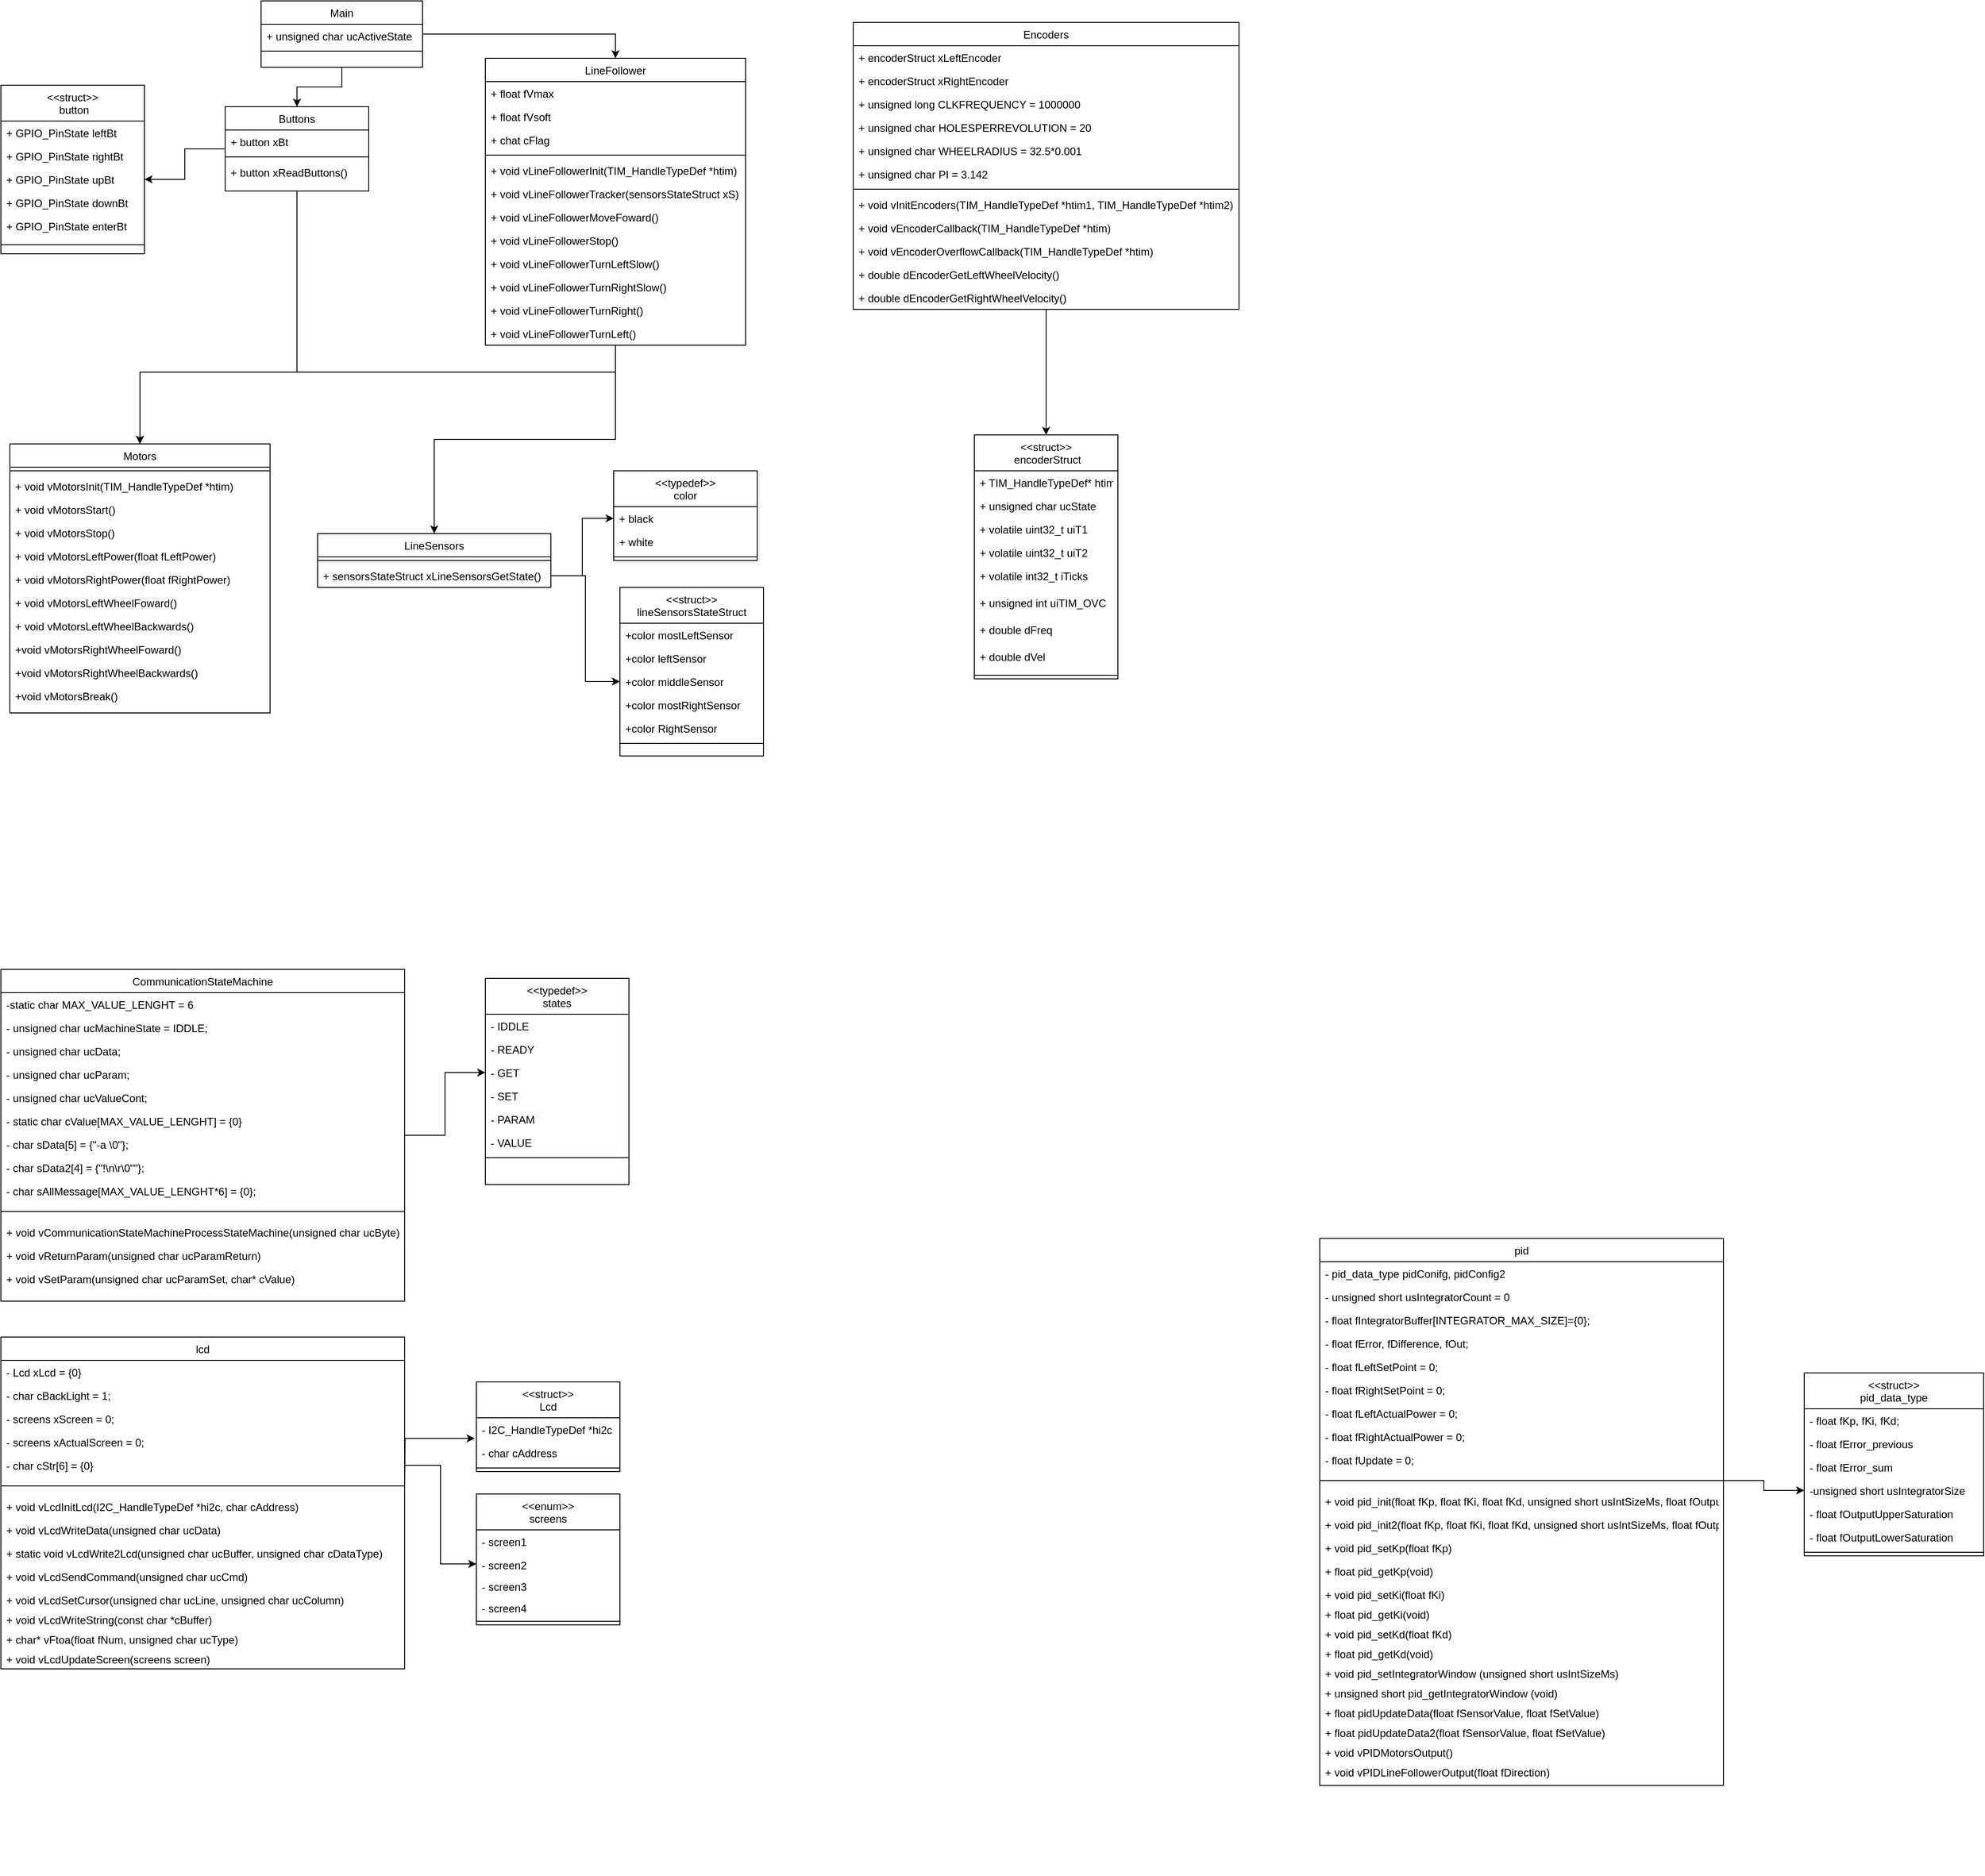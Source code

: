 <mxfile version="22.1.5" type="github">
  <diagram id="C5RBs43oDa-KdzZeNtuy" name="Page-1">
    <mxGraphModel dx="1195" dy="1827" grid="1" gridSize="10" guides="1" tooltips="1" connect="1" arrows="1" fold="1" page="1" pageScale="1" pageWidth="827" pageHeight="1169" math="0" shadow="0">
      <root>
        <mxCell id="WIyWlLk6GJQsqaUBKTNV-0" />
        <mxCell id="WIyWlLk6GJQsqaUBKTNV-1" parent="WIyWlLk6GJQsqaUBKTNV-0" />
        <mxCell id="e0Agd4xGflGSadxVDroM-86" style="edgeStyle=orthogonalEdgeStyle;rounded=0;orthogonalLoop=1;jettySize=auto;html=1;entryX=0.5;entryY=0;entryDx=0;entryDy=0;" parent="WIyWlLk6GJQsqaUBKTNV-1" source="e0Agd4xGflGSadxVDroM-36" target="e0Agd4xGflGSadxVDroM-49" edge="1">
          <mxGeometry relative="1" as="geometry" />
        </mxCell>
        <mxCell id="e0Agd4xGflGSadxVDroM-87" style="edgeStyle=orthogonalEdgeStyle;rounded=0;orthogonalLoop=1;jettySize=auto;html=1;entryX=0.5;entryY=0;entryDx=0;entryDy=0;" parent="WIyWlLk6GJQsqaUBKTNV-1" source="e0Agd4xGflGSadxVDroM-36" target="e0Agd4xGflGSadxVDroM-71" edge="1">
          <mxGeometry relative="1" as="geometry">
            <Array as="points">
              <mxPoint x="705" y="-716" />
              <mxPoint x="175" y="-716" />
            </Array>
          </mxGeometry>
        </mxCell>
        <mxCell id="e0Agd4xGflGSadxVDroM-36" value="LineFollower" style="swimlane;fontStyle=0;align=center;verticalAlign=top;childLayout=stackLayout;horizontal=1;startSize=26;horizontalStack=0;resizeParent=1;resizeLast=0;collapsible=1;marginBottom=0;rounded=0;shadow=0;strokeWidth=1;" parent="WIyWlLk6GJQsqaUBKTNV-1" vertex="1">
          <mxGeometry x="560" y="-1066" width="290" height="320" as="geometry">
            <mxRectangle x="550" y="140" width="160" height="26" as="alternateBounds" />
          </mxGeometry>
        </mxCell>
        <mxCell id="e0Agd4xGflGSadxVDroM-37" value="+ float fVmax" style="text;align=left;verticalAlign=top;spacingLeft=4;spacingRight=4;overflow=hidden;rotatable=0;points=[[0,0.5],[1,0.5]];portConstraint=eastwest;" parent="e0Agd4xGflGSadxVDroM-36" vertex="1">
          <mxGeometry y="26" width="290" height="26" as="geometry" />
        </mxCell>
        <mxCell id="e0Agd4xGflGSadxVDroM-40" value="+ float fVsoft" style="text;align=left;verticalAlign=top;spacingLeft=4;spacingRight=4;overflow=hidden;rotatable=0;points=[[0,0.5],[1,0.5]];portConstraint=eastwest;" parent="e0Agd4xGflGSadxVDroM-36" vertex="1">
          <mxGeometry y="52" width="290" height="26" as="geometry" />
        </mxCell>
        <mxCell id="e0Agd4xGflGSadxVDroM-41" value="+ chat cFlag" style="text;align=left;verticalAlign=top;spacingLeft=4;spacingRight=4;overflow=hidden;rotatable=0;points=[[0,0.5],[1,0.5]];portConstraint=eastwest;" parent="e0Agd4xGflGSadxVDroM-36" vertex="1">
          <mxGeometry y="78" width="290" height="26" as="geometry" />
        </mxCell>
        <mxCell id="e0Agd4xGflGSadxVDroM-38" value="" style="line;html=1;strokeWidth=1;align=left;verticalAlign=middle;spacingTop=-1;spacingLeft=3;spacingRight=3;rotatable=0;labelPosition=right;points=[];portConstraint=eastwest;" parent="e0Agd4xGflGSadxVDroM-36" vertex="1">
          <mxGeometry y="104" width="290" height="8" as="geometry" />
        </mxCell>
        <mxCell id="e0Agd4xGflGSadxVDroM-39" value="+ void vLineFollowerInit(TIM_HandleTypeDef *htim)" style="text;align=left;verticalAlign=top;spacingLeft=4;spacingRight=4;overflow=hidden;rotatable=0;points=[[0,0.5],[1,0.5]];portConstraint=eastwest;" parent="e0Agd4xGflGSadxVDroM-36" vertex="1">
          <mxGeometry y="112" width="290" height="26" as="geometry" />
        </mxCell>
        <mxCell id="e0Agd4xGflGSadxVDroM-42" value="+ void vLineFollowerTracker(sensorsStateStruct xS)" style="text;align=left;verticalAlign=top;spacingLeft=4;spacingRight=4;overflow=hidden;rotatable=0;points=[[0,0.5],[1,0.5]];portConstraint=eastwest;" parent="e0Agd4xGflGSadxVDroM-36" vertex="1">
          <mxGeometry y="138" width="290" height="26" as="geometry" />
        </mxCell>
        <mxCell id="e0Agd4xGflGSadxVDroM-43" value="+ void vLineFollowerMoveFoward()" style="text;align=left;verticalAlign=top;spacingLeft=4;spacingRight=4;overflow=hidden;rotatable=0;points=[[0,0.5],[1,0.5]];portConstraint=eastwest;" parent="e0Agd4xGflGSadxVDroM-36" vertex="1">
          <mxGeometry y="164" width="290" height="26" as="geometry" />
        </mxCell>
        <mxCell id="e0Agd4xGflGSadxVDroM-44" value="+ void vLineFollowerStop()" style="text;align=left;verticalAlign=top;spacingLeft=4;spacingRight=4;overflow=hidden;rotatable=0;points=[[0,0.5],[1,0.5]];portConstraint=eastwest;" parent="e0Agd4xGflGSadxVDroM-36" vertex="1">
          <mxGeometry y="190" width="290" height="26" as="geometry" />
        </mxCell>
        <mxCell id="e0Agd4xGflGSadxVDroM-45" value="+ void vLineFollowerTurnLeftSlow()" style="text;align=left;verticalAlign=top;spacingLeft=4;spacingRight=4;overflow=hidden;rotatable=0;points=[[0,0.5],[1,0.5]];portConstraint=eastwest;" parent="e0Agd4xGflGSadxVDroM-36" vertex="1">
          <mxGeometry y="216" width="290" height="26" as="geometry" />
        </mxCell>
        <mxCell id="e0Agd4xGflGSadxVDroM-46" value="+ void vLineFollowerTurnRightSlow()" style="text;align=left;verticalAlign=top;spacingLeft=4;spacingRight=4;overflow=hidden;rotatable=0;points=[[0,0.5],[1,0.5]];portConstraint=eastwest;" parent="e0Agd4xGflGSadxVDroM-36" vertex="1">
          <mxGeometry y="242" width="290" height="26" as="geometry" />
        </mxCell>
        <mxCell id="e0Agd4xGflGSadxVDroM-47" value="+ void vLineFollowerTurnRight()" style="text;align=left;verticalAlign=top;spacingLeft=4;spacingRight=4;overflow=hidden;rotatable=0;points=[[0,0.5],[1,0.5]];portConstraint=eastwest;" parent="e0Agd4xGflGSadxVDroM-36" vertex="1">
          <mxGeometry y="268" width="290" height="26" as="geometry" />
        </mxCell>
        <mxCell id="e0Agd4xGflGSadxVDroM-48" value="+ void vLineFollowerTurnLeft()" style="text;align=left;verticalAlign=top;spacingLeft=4;spacingRight=4;overflow=hidden;rotatable=0;points=[[0,0.5],[1,0.5]];portConstraint=eastwest;" parent="e0Agd4xGflGSadxVDroM-36" vertex="1">
          <mxGeometry y="294" width="290" height="26" as="geometry" />
        </mxCell>
        <mxCell id="e0Agd4xGflGSadxVDroM-68" value="" style="group" parent="WIyWlLk6GJQsqaUBKTNV-1" vertex="1" connectable="0">
          <mxGeometry x="880" y="-110" width="640" height="610" as="geometry" />
        </mxCell>
        <mxCell id="e0Agd4xGflGSadxVDroM-11" value="Encoders" style="swimlane;fontStyle=0;align=center;verticalAlign=top;childLayout=stackLayout;horizontal=1;startSize=26;horizontalStack=0;resizeParent=1;resizeLast=0;collapsible=1;marginBottom=0;rounded=0;shadow=0;strokeWidth=1;" parent="e0Agd4xGflGSadxVDroM-68" vertex="1">
          <mxGeometry x="90" y="-996" width="430" height="320" as="geometry">
            <mxRectangle x="550" y="140" width="160" height="26" as="alternateBounds" />
          </mxGeometry>
        </mxCell>
        <mxCell id="e0Agd4xGflGSadxVDroM-12" value="+ encoderStruct xLeftEncoder" style="text;align=left;verticalAlign=top;spacingLeft=4;spacingRight=4;overflow=hidden;rotatable=0;points=[[0,0.5],[1,0.5]];portConstraint=eastwest;" parent="e0Agd4xGflGSadxVDroM-11" vertex="1">
          <mxGeometry y="26" width="430" height="26" as="geometry" />
        </mxCell>
        <mxCell id="e0Agd4xGflGSadxVDroM-16" value="+ encoderStruct xRightEncoder" style="text;align=left;verticalAlign=top;spacingLeft=4;spacingRight=4;overflow=hidden;rotatable=0;points=[[0,0.5],[1,0.5]];portConstraint=eastwest;" parent="e0Agd4xGflGSadxVDroM-11" vertex="1">
          <mxGeometry y="52" width="430" height="26" as="geometry" />
        </mxCell>
        <mxCell id="e0Agd4xGflGSadxVDroM-19" value="+ unsigned long CLKFREQUENCY = 1000000" style="text;align=left;verticalAlign=top;spacingLeft=4;spacingRight=4;overflow=hidden;rotatable=0;points=[[0,0.5],[1,0.5]];portConstraint=eastwest;" parent="e0Agd4xGflGSadxVDroM-11" vertex="1">
          <mxGeometry y="78" width="430" height="26" as="geometry" />
        </mxCell>
        <mxCell id="R5U1eeLYSOiUvF3rgZRd-8" value="+ unsigned char HOLESPERREVOLUTION = 20" style="text;align=left;verticalAlign=top;spacingLeft=4;spacingRight=4;overflow=hidden;rotatable=0;points=[[0,0.5],[1,0.5]];portConstraint=eastwest;" parent="e0Agd4xGflGSadxVDroM-11" vertex="1">
          <mxGeometry y="104" width="430" height="26" as="geometry" />
        </mxCell>
        <mxCell id="R5U1eeLYSOiUvF3rgZRd-9" value="+ unsigned char WHEELRADIUS = 32.5*0.001" style="text;align=left;verticalAlign=top;spacingLeft=4;spacingRight=4;overflow=hidden;rotatable=0;points=[[0,0.5],[1,0.5]];portConstraint=eastwest;" parent="e0Agd4xGflGSadxVDroM-11" vertex="1">
          <mxGeometry y="130" width="430" height="26" as="geometry" />
        </mxCell>
        <mxCell id="R5U1eeLYSOiUvF3rgZRd-10" value="+ unsigned char PI = 3.142" style="text;align=left;verticalAlign=top;spacingLeft=4;spacingRight=4;overflow=hidden;rotatable=0;points=[[0,0.5],[1,0.5]];portConstraint=eastwest;" parent="e0Agd4xGflGSadxVDroM-11" vertex="1">
          <mxGeometry y="156" width="430" height="26" as="geometry" />
        </mxCell>
        <mxCell id="e0Agd4xGflGSadxVDroM-13" value="" style="line;html=1;strokeWidth=1;align=left;verticalAlign=middle;spacingTop=-1;spacingLeft=3;spacingRight=3;rotatable=0;labelPosition=right;points=[];portConstraint=eastwest;" parent="e0Agd4xGflGSadxVDroM-11" vertex="1">
          <mxGeometry y="182" width="430" height="8" as="geometry" />
        </mxCell>
        <mxCell id="e0Agd4xGflGSadxVDroM-14" value="+ void vInitEncoders(TIM_HandleTypeDef *htim1, TIM_HandleTypeDef *htim2)" style="text;align=left;verticalAlign=top;spacingLeft=4;spacingRight=4;overflow=hidden;rotatable=0;points=[[0,0.5],[1,0.5]];portConstraint=eastwest;" parent="e0Agd4xGflGSadxVDroM-11" vertex="1">
          <mxGeometry y="190" width="430" height="26" as="geometry" />
        </mxCell>
        <mxCell id="e0Agd4xGflGSadxVDroM-20" value="+ void vEncoderCallback(TIM_HandleTypeDef *htim)" style="text;align=left;verticalAlign=top;spacingLeft=4;spacingRight=4;overflow=hidden;rotatable=0;points=[[0,0.5],[1,0.5]];portConstraint=eastwest;" parent="e0Agd4xGflGSadxVDroM-11" vertex="1">
          <mxGeometry y="216" width="430" height="26" as="geometry" />
        </mxCell>
        <mxCell id="e0Agd4xGflGSadxVDroM-21" value="+ void vEncoderOverflowCallback(TIM_HandleTypeDef *htim)" style="text;align=left;verticalAlign=top;spacingLeft=4;spacingRight=4;overflow=hidden;rotatable=0;points=[[0,0.5],[1,0.5]];portConstraint=eastwest;" parent="e0Agd4xGflGSadxVDroM-11" vertex="1">
          <mxGeometry y="242" width="430" height="26" as="geometry" />
        </mxCell>
        <mxCell id="aHHBiB4DkDS6GLW0y0WZ-0" value="+ double dEncoderGetLeftWheelVelocity()" style="text;align=left;verticalAlign=top;spacingLeft=4;spacingRight=4;overflow=hidden;rotatable=0;points=[[0,0.5],[1,0.5]];portConstraint=eastwest;" parent="e0Agd4xGflGSadxVDroM-11" vertex="1">
          <mxGeometry y="268" width="430" height="26" as="geometry" />
        </mxCell>
        <mxCell id="aHHBiB4DkDS6GLW0y0WZ-1" value="+ double dEncoderGetRightWheelVelocity()" style="text;align=left;verticalAlign=top;spacingLeft=4;spacingRight=4;overflow=hidden;rotatable=0;points=[[0,0.5],[1,0.5]];portConstraint=eastwest;" parent="e0Agd4xGflGSadxVDroM-11" vertex="1">
          <mxGeometry y="294" width="430" height="26" as="geometry" />
        </mxCell>
        <mxCell id="e0Agd4xGflGSadxVDroM-69" value="" style="group" parent="WIyWlLk6GJQsqaUBKTNV-1" vertex="1" connectable="0">
          <mxGeometry x="270" y="-1056" width="420" height="188" as="geometry" />
        </mxCell>
        <mxCell id="zkfFHV4jXpPFQw0GAbJ--17" value="Buttons" style="swimlane;fontStyle=0;align=center;verticalAlign=top;childLayout=stackLayout;horizontal=1;startSize=26;horizontalStack=0;resizeParent=1;resizeLast=0;collapsible=1;marginBottom=0;rounded=0;shadow=0;strokeWidth=1;" parent="e0Agd4xGflGSadxVDroM-69" vertex="1">
          <mxGeometry y="44" width="160" height="94" as="geometry">
            <mxRectangle x="550" y="140" width="160" height="26" as="alternateBounds" />
          </mxGeometry>
        </mxCell>
        <mxCell id="zkfFHV4jXpPFQw0GAbJ--18" value="+ button xBt" style="text;align=left;verticalAlign=top;spacingLeft=4;spacingRight=4;overflow=hidden;rotatable=0;points=[[0,0.5],[1,0.5]];portConstraint=eastwest;" parent="zkfFHV4jXpPFQw0GAbJ--17" vertex="1">
          <mxGeometry y="26" width="160" height="26" as="geometry" />
        </mxCell>
        <mxCell id="zkfFHV4jXpPFQw0GAbJ--23" value="" style="line;html=1;strokeWidth=1;align=left;verticalAlign=middle;spacingTop=-1;spacingLeft=3;spacingRight=3;rotatable=0;labelPosition=right;points=[];portConstraint=eastwest;" parent="zkfFHV4jXpPFQw0GAbJ--17" vertex="1">
          <mxGeometry y="52" width="160" height="8" as="geometry" />
        </mxCell>
        <mxCell id="zkfFHV4jXpPFQw0GAbJ--24" value="+ button xReadButtons()" style="text;align=left;verticalAlign=top;spacingLeft=4;spacingRight=4;overflow=hidden;rotatable=0;points=[[0,0.5],[1,0.5]];portConstraint=eastwest;" parent="zkfFHV4jXpPFQw0GAbJ--17" vertex="1">
          <mxGeometry y="60" width="160" height="26" as="geometry" />
        </mxCell>
        <mxCell id="e0Agd4xGflGSadxVDroM-70" value="" style="group" parent="WIyWlLk6GJQsqaUBKTNV-1" vertex="1" connectable="0">
          <mxGeometry x="413" y="460" width="470" height="500" as="geometry" />
        </mxCell>
        <mxCell id="e0Agd4xGflGSadxVDroM-92" style="edgeStyle=orthogonalEdgeStyle;rounded=0;orthogonalLoop=1;jettySize=auto;html=1;entryX=0;entryY=0.5;entryDx=0;entryDy=0;exitX=1;exitY=0.5;exitDx=0;exitDy=0;" parent="e0Agd4xGflGSadxVDroM-70" source="e0Agd4xGflGSadxVDroM-52" target="e0Agd4xGflGSadxVDroM-59" edge="1">
          <mxGeometry relative="1" as="geometry" />
        </mxCell>
        <mxCell id="e0Agd4xGflGSadxVDroM-49" value="LineSensors" style="swimlane;fontStyle=0;align=center;verticalAlign=top;childLayout=stackLayout;horizontal=1;startSize=26;horizontalStack=0;resizeParent=1;resizeLast=0;collapsible=1;marginBottom=0;rounded=0;shadow=0;strokeWidth=1;" parent="e0Agd4xGflGSadxVDroM-70" vertex="1">
          <mxGeometry x="-40" y="-996" width="260" height="60" as="geometry">
            <mxRectangle x="550" y="140" width="160" height="26" as="alternateBounds" />
          </mxGeometry>
        </mxCell>
        <mxCell id="e0Agd4xGflGSadxVDroM-51" value="" style="line;html=1;strokeWidth=1;align=left;verticalAlign=middle;spacingTop=-1;spacingLeft=3;spacingRight=3;rotatable=0;labelPosition=right;points=[];portConstraint=eastwest;" parent="e0Agd4xGflGSadxVDroM-49" vertex="1">
          <mxGeometry y="26" width="260" height="8" as="geometry" />
        </mxCell>
        <mxCell id="e0Agd4xGflGSadxVDroM-52" value="+ sensorsStateStruct xLineSensorsGetState()" style="text;align=left;verticalAlign=top;spacingLeft=4;spacingRight=4;overflow=hidden;rotatable=0;points=[[0,0.5],[1,0.5]];portConstraint=eastwest;" parent="e0Agd4xGflGSadxVDroM-49" vertex="1">
          <mxGeometry y="34" width="260" height="26" as="geometry" />
        </mxCell>
        <mxCell id="e0Agd4xGflGSadxVDroM-58" value="&lt;&lt;typedef&gt;&gt;&#xa;color&#xa;" style="swimlane;fontStyle=0;align=center;verticalAlign=top;childLayout=stackLayout;horizontal=1;startSize=40;horizontalStack=0;resizeParent=1;resizeLast=0;collapsible=1;marginBottom=0;rounded=0;shadow=0;strokeWidth=1;" parent="e0Agd4xGflGSadxVDroM-70" vertex="1">
          <mxGeometry x="290" y="-1066" width="160" height="100" as="geometry">
            <mxRectangle x="340" y="380" width="170" height="26" as="alternateBounds" />
          </mxGeometry>
        </mxCell>
        <mxCell id="e0Agd4xGflGSadxVDroM-59" value="+ black" style="text;align=left;verticalAlign=top;spacingLeft=4;spacingRight=4;overflow=hidden;rotatable=0;points=[[0,0.5],[1,0.5]];portConstraint=eastwest;" parent="e0Agd4xGflGSadxVDroM-58" vertex="1">
          <mxGeometry y="40" width="160" height="26" as="geometry" />
        </mxCell>
        <mxCell id="e0Agd4xGflGSadxVDroM-60" value="+ white" style="text;align=left;verticalAlign=top;spacingLeft=4;spacingRight=4;overflow=hidden;rotatable=0;points=[[0,0.5],[1,0.5]];portConstraint=eastwest;" parent="e0Agd4xGflGSadxVDroM-58" vertex="1">
          <mxGeometry y="66" width="160" height="26" as="geometry" />
        </mxCell>
        <mxCell id="e0Agd4xGflGSadxVDroM-64" value="" style="line;html=1;strokeWidth=1;align=left;verticalAlign=middle;spacingTop=-1;spacingLeft=3;spacingRight=3;rotatable=0;labelPosition=right;points=[];portConstraint=eastwest;" parent="e0Agd4xGflGSadxVDroM-58" vertex="1">
          <mxGeometry y="92" width="160" height="8" as="geometry" />
        </mxCell>
        <mxCell id="U6IR_hUVQb5tVxfOeAYj-53" value="&lt;&lt;enum&gt;&gt;&#xa;screens&#xa;" style="swimlane;fontStyle=0;align=center;verticalAlign=top;childLayout=stackLayout;horizontal=1;startSize=40;horizontalStack=0;resizeParent=1;resizeLast=0;collapsible=1;marginBottom=0;rounded=0;shadow=0;strokeWidth=1;" vertex="1" parent="e0Agd4xGflGSadxVDroM-70">
          <mxGeometry x="137" y="75" width="160" height="146" as="geometry">
            <mxRectangle x="340" y="380" width="170" height="26" as="alternateBounds" />
          </mxGeometry>
        </mxCell>
        <mxCell id="U6IR_hUVQb5tVxfOeAYj-54" value="- screen1" style="text;align=left;verticalAlign=top;spacingLeft=4;spacingRight=4;overflow=hidden;rotatable=0;points=[[0,0.5],[1,0.5]];portConstraint=eastwest;" vertex="1" parent="U6IR_hUVQb5tVxfOeAYj-53">
          <mxGeometry y="40" width="160" height="26" as="geometry" />
        </mxCell>
        <mxCell id="U6IR_hUVQb5tVxfOeAYj-55" value="- screen2" style="text;align=left;verticalAlign=top;spacingLeft=4;spacingRight=4;overflow=hidden;rotatable=0;points=[[0,0.5],[1,0.5]];portConstraint=eastwest;" vertex="1" parent="U6IR_hUVQb5tVxfOeAYj-53">
          <mxGeometry y="66" width="160" height="24" as="geometry" />
        </mxCell>
        <mxCell id="U6IR_hUVQb5tVxfOeAYj-57" value="- screen3" style="text;align=left;verticalAlign=top;spacingLeft=4;spacingRight=4;overflow=hidden;rotatable=0;points=[[0,0.5],[1,0.5]];portConstraint=eastwest;" vertex="1" parent="U6IR_hUVQb5tVxfOeAYj-53">
          <mxGeometry y="90" width="160" height="24" as="geometry" />
        </mxCell>
        <mxCell id="U6IR_hUVQb5tVxfOeAYj-58" value="- screen4" style="text;align=left;verticalAlign=top;spacingLeft=4;spacingRight=4;overflow=hidden;rotatable=0;points=[[0,0.5],[1,0.5]];portConstraint=eastwest;" vertex="1" parent="U6IR_hUVQb5tVxfOeAYj-53">
          <mxGeometry y="114" width="160" height="24" as="geometry" />
        </mxCell>
        <mxCell id="U6IR_hUVQb5tVxfOeAYj-56" value="" style="line;html=1;strokeWidth=1;align=left;verticalAlign=middle;spacingTop=-1;spacingLeft=3;spacingRight=3;rotatable=0;labelPosition=right;points=[];portConstraint=eastwest;" vertex="1" parent="U6IR_hUVQb5tVxfOeAYj-53">
          <mxGeometry y="138" width="160" height="8" as="geometry" />
        </mxCell>
        <mxCell id="e0Agd4xGflGSadxVDroM-71" value="Motors" style="swimlane;fontStyle=0;align=center;verticalAlign=top;childLayout=stackLayout;horizontal=1;startSize=26;horizontalStack=0;resizeParent=1;resizeLast=0;collapsible=1;marginBottom=0;rounded=0;shadow=0;strokeWidth=1;" parent="WIyWlLk6GJQsqaUBKTNV-1" vertex="1">
          <mxGeometry x="30" y="-636" width="290" height="300" as="geometry">
            <mxRectangle x="550" y="140" width="160" height="26" as="alternateBounds" />
          </mxGeometry>
        </mxCell>
        <mxCell id="e0Agd4xGflGSadxVDroM-75" value="" style="line;html=1;strokeWidth=1;align=left;verticalAlign=middle;spacingTop=-1;spacingLeft=3;spacingRight=3;rotatable=0;labelPosition=right;points=[];portConstraint=eastwest;" parent="e0Agd4xGflGSadxVDroM-71" vertex="1">
          <mxGeometry y="26" width="290" height="8" as="geometry" />
        </mxCell>
        <mxCell id="e0Agd4xGflGSadxVDroM-76" value="+ void vMotorsInit(TIM_HandleTypeDef *htim)" style="text;align=left;verticalAlign=top;spacingLeft=4;spacingRight=4;overflow=hidden;rotatable=0;points=[[0,0.5],[1,0.5]];portConstraint=eastwest;" parent="e0Agd4xGflGSadxVDroM-71" vertex="1">
          <mxGeometry y="34" width="290" height="26" as="geometry" />
        </mxCell>
        <mxCell id="e0Agd4xGflGSadxVDroM-77" value="+ void vMotorsStart()" style="text;align=left;verticalAlign=top;spacingLeft=4;spacingRight=4;overflow=hidden;rotatable=0;points=[[0,0.5],[1,0.5]];portConstraint=eastwest;" parent="e0Agd4xGflGSadxVDroM-71" vertex="1">
          <mxGeometry y="60" width="290" height="26" as="geometry" />
        </mxCell>
        <mxCell id="e0Agd4xGflGSadxVDroM-78" value="+ void vMotorsStop()" style="text;align=left;verticalAlign=top;spacingLeft=4;spacingRight=4;overflow=hidden;rotatable=0;points=[[0,0.5],[1,0.5]];portConstraint=eastwest;" parent="e0Agd4xGflGSadxVDroM-71" vertex="1">
          <mxGeometry y="86" width="290" height="26" as="geometry" />
        </mxCell>
        <mxCell id="e0Agd4xGflGSadxVDroM-79" value="+ void vMotorsLeftPower(float fLeftPower)" style="text;align=left;verticalAlign=top;spacingLeft=4;spacingRight=4;overflow=hidden;rotatable=0;points=[[0,0.5],[1,0.5]];portConstraint=eastwest;" parent="e0Agd4xGflGSadxVDroM-71" vertex="1">
          <mxGeometry y="112" width="290" height="26" as="geometry" />
        </mxCell>
        <mxCell id="e0Agd4xGflGSadxVDroM-80" value="+ void vMotorsRightPower(float fRightPower)" style="text;align=left;verticalAlign=top;spacingLeft=4;spacingRight=4;overflow=hidden;rotatable=0;points=[[0,0.5],[1,0.5]];portConstraint=eastwest;" parent="e0Agd4xGflGSadxVDroM-71" vertex="1">
          <mxGeometry y="138" width="290" height="26" as="geometry" />
        </mxCell>
        <mxCell id="e0Agd4xGflGSadxVDroM-81" value="+ void vMotorsLeftWheelFoward()" style="text;align=left;verticalAlign=top;spacingLeft=4;spacingRight=4;overflow=hidden;rotatable=0;points=[[0,0.5],[1,0.5]];portConstraint=eastwest;" parent="e0Agd4xGflGSadxVDroM-71" vertex="1">
          <mxGeometry y="164" width="290" height="26" as="geometry" />
        </mxCell>
        <mxCell id="e0Agd4xGflGSadxVDroM-82" value="+ void vMotorsLeftWheelBackwards()" style="text;align=left;verticalAlign=top;spacingLeft=4;spacingRight=4;overflow=hidden;rotatable=0;points=[[0,0.5],[1,0.5]];portConstraint=eastwest;" parent="e0Agd4xGflGSadxVDroM-71" vertex="1">
          <mxGeometry y="190" width="290" height="26" as="geometry" />
        </mxCell>
        <mxCell id="e0Agd4xGflGSadxVDroM-83" value="+void vMotorsRightWheelFoward()" style="text;align=left;verticalAlign=top;spacingLeft=4;spacingRight=4;overflow=hidden;rotatable=0;points=[[0,0.5],[1,0.5]];portConstraint=eastwest;" parent="e0Agd4xGflGSadxVDroM-71" vertex="1">
          <mxGeometry y="216" width="290" height="26" as="geometry" />
        </mxCell>
        <mxCell id="e0Agd4xGflGSadxVDroM-84" value="+void vMotorsRightWheelBackwards()" style="text;align=left;verticalAlign=top;spacingLeft=4;spacingRight=4;overflow=hidden;rotatable=0;points=[[0,0.5],[1,0.5]];portConstraint=eastwest;" parent="e0Agd4xGflGSadxVDroM-71" vertex="1">
          <mxGeometry y="242" width="290" height="26" as="geometry" />
        </mxCell>
        <mxCell id="e0Agd4xGflGSadxVDroM-85" value="+void vMotorsBreak()" style="text;align=left;verticalAlign=top;spacingLeft=4;spacingRight=4;overflow=hidden;rotatable=0;points=[[0,0.5],[1,0.5]];portConstraint=eastwest;" parent="e0Agd4xGflGSadxVDroM-71" vertex="1">
          <mxGeometry y="268" width="290" height="26" as="geometry" />
        </mxCell>
        <mxCell id="e0Agd4xGflGSadxVDroM-0" value="&lt;&lt;struct&gt;&gt;&#xa; button" style="swimlane;fontStyle=0;align=center;verticalAlign=top;childLayout=stackLayout;horizontal=1;startSize=40;horizontalStack=0;resizeParent=1;resizeLast=0;collapsible=1;marginBottom=0;rounded=0;shadow=0;strokeWidth=1;" parent="WIyWlLk6GJQsqaUBKTNV-1" vertex="1">
          <mxGeometry x="20" y="-1036" width="160" height="188" as="geometry">
            <mxRectangle x="340" y="380" width="170" height="26" as="alternateBounds" />
          </mxGeometry>
        </mxCell>
        <mxCell id="e0Agd4xGflGSadxVDroM-1" value="+ GPIO_PinState leftBt" style="text;align=left;verticalAlign=top;spacingLeft=4;spacingRight=4;overflow=hidden;rotatable=0;points=[[0,0.5],[1,0.5]];portConstraint=eastwest;" parent="e0Agd4xGflGSadxVDroM-0" vertex="1">
          <mxGeometry y="40" width="160" height="26" as="geometry" />
        </mxCell>
        <mxCell id="e0Agd4xGflGSadxVDroM-3" value="+ GPIO_PinState rightBt" style="text;align=left;verticalAlign=top;spacingLeft=4;spacingRight=4;overflow=hidden;rotatable=0;points=[[0,0.5],[1,0.5]];portConstraint=eastwest;" parent="e0Agd4xGflGSadxVDroM-0" vertex="1">
          <mxGeometry y="66" width="160" height="26" as="geometry" />
        </mxCell>
        <mxCell id="e0Agd4xGflGSadxVDroM-4" value="+ GPIO_PinState upBt" style="text;align=left;verticalAlign=top;spacingLeft=4;spacingRight=4;overflow=hidden;rotatable=0;points=[[0,0.5],[1,0.5]];portConstraint=eastwest;" parent="e0Agd4xGflGSadxVDroM-0" vertex="1">
          <mxGeometry y="92" width="160" height="26" as="geometry" />
        </mxCell>
        <mxCell id="e0Agd4xGflGSadxVDroM-5" value="+ GPIO_PinState downBt" style="text;align=left;verticalAlign=top;spacingLeft=4;spacingRight=4;overflow=hidden;rotatable=0;points=[[0,0.5],[1,0.5]];portConstraint=eastwest;" parent="e0Agd4xGflGSadxVDroM-0" vertex="1">
          <mxGeometry y="118" width="160" height="26" as="geometry" />
        </mxCell>
        <mxCell id="e0Agd4xGflGSadxVDroM-6" value="+ GPIO_PinState enterBt" style="text;align=left;verticalAlign=top;spacingLeft=4;spacingRight=4;overflow=hidden;rotatable=0;points=[[0,0.5],[1,0.5]];portConstraint=eastwest;" parent="e0Agd4xGflGSadxVDroM-0" vertex="1">
          <mxGeometry y="144" width="160" height="30" as="geometry" />
        </mxCell>
        <mxCell id="e0Agd4xGflGSadxVDroM-2" value="" style="line;html=1;strokeWidth=1;align=left;verticalAlign=middle;spacingTop=-1;spacingLeft=3;spacingRight=3;rotatable=0;labelPosition=right;points=[];portConstraint=eastwest;" parent="e0Agd4xGflGSadxVDroM-0" vertex="1">
          <mxGeometry y="174" width="160" height="8" as="geometry" />
        </mxCell>
        <mxCell id="e0Agd4xGflGSadxVDroM-10" style="edgeStyle=orthogonalEdgeStyle;rounded=0;orthogonalLoop=1;jettySize=auto;html=1;entryX=1;entryY=0.5;entryDx=0;entryDy=0;" parent="WIyWlLk6GJQsqaUBKTNV-1" source="zkfFHV4jXpPFQw0GAbJ--17" target="e0Agd4xGflGSadxVDroM-4" edge="1">
          <mxGeometry relative="1" as="geometry" />
        </mxCell>
        <mxCell id="e0Agd4xGflGSadxVDroM-90" style="edgeStyle=orthogonalEdgeStyle;rounded=0;orthogonalLoop=1;jettySize=auto;html=1;entryX=0.5;entryY=0;entryDx=0;entryDy=0;" parent="WIyWlLk6GJQsqaUBKTNV-1" source="zkfFHV4jXpPFQw0GAbJ--17" target="e0Agd4xGflGSadxVDroM-71" edge="1">
          <mxGeometry relative="1" as="geometry">
            <Array as="points">
              <mxPoint x="350" y="-716" />
              <mxPoint x="175" y="-716" />
            </Array>
          </mxGeometry>
        </mxCell>
        <mxCell id="nI8s8af3m7b1sItYgmtX-3" value="&lt;&lt;struct&gt;&gt;&#xa;lineSensorsStateStruct&#xa;" style="swimlane;fontStyle=0;align=center;verticalAlign=top;childLayout=stackLayout;horizontal=1;startSize=40;horizontalStack=0;resizeParent=1;resizeLast=0;collapsible=1;marginBottom=0;rounded=0;shadow=0;strokeWidth=1;" parent="WIyWlLk6GJQsqaUBKTNV-1" vertex="1">
          <mxGeometry x="710" y="-476" width="160" height="188" as="geometry">
            <mxRectangle x="340" y="380" width="170" height="26" as="alternateBounds" />
          </mxGeometry>
        </mxCell>
        <mxCell id="e0Agd4xGflGSadxVDroM-67" value="" style="group" parent="nI8s8af3m7b1sItYgmtX-3" vertex="1" connectable="0">
          <mxGeometry y="40" width="160" height="138" as="geometry" />
        </mxCell>
        <mxCell id="nI8s8af3m7b1sItYgmtX-4" value="+color mostLeftSensor" style="text;align=left;verticalAlign=top;spacingLeft=4;spacingRight=4;overflow=hidden;rotatable=0;points=[[0,0.5],[1,0.5]];portConstraint=eastwest;" parent="e0Agd4xGflGSadxVDroM-67" vertex="1">
          <mxGeometry width="160" height="26" as="geometry" />
        </mxCell>
        <mxCell id="e0Agd4xGflGSadxVDroM-53" value="+color leftSensor" style="text;align=left;verticalAlign=top;spacingLeft=4;spacingRight=4;overflow=hidden;rotatable=0;points=[[0,0.5],[1,0.5]];portConstraint=eastwest;" parent="e0Agd4xGflGSadxVDroM-67" vertex="1">
          <mxGeometry y="26" width="160" height="26" as="geometry" />
        </mxCell>
        <mxCell id="e0Agd4xGflGSadxVDroM-54" value="+color middleSensor" style="text;align=left;verticalAlign=top;spacingLeft=4;spacingRight=4;overflow=hidden;rotatable=0;points=[[0,0.5],[1,0.5]];portConstraint=eastwest;" parent="e0Agd4xGflGSadxVDroM-67" vertex="1">
          <mxGeometry y="52" width="160" height="26" as="geometry" />
        </mxCell>
        <mxCell id="e0Agd4xGflGSadxVDroM-55" value="+color mostRightSensor" style="text;align=left;verticalAlign=top;spacingLeft=4;spacingRight=4;overflow=hidden;rotatable=0;points=[[0,0.5],[1,0.5]];portConstraint=eastwest;" parent="e0Agd4xGflGSadxVDroM-67" vertex="1">
          <mxGeometry y="78" width="160" height="26" as="geometry" />
        </mxCell>
        <mxCell id="e0Agd4xGflGSadxVDroM-56" value="+color RightSensor" style="text;align=left;verticalAlign=top;spacingLeft=4;spacingRight=4;overflow=hidden;rotatable=0;points=[[0,0.5],[1,0.5]];portConstraint=eastwest;" parent="e0Agd4xGflGSadxVDroM-67" vertex="1">
          <mxGeometry y="104" width="160" height="26" as="geometry" />
        </mxCell>
        <mxCell id="nI8s8af3m7b1sItYgmtX-5" value="" style="line;html=1;strokeWidth=1;align=left;verticalAlign=middle;spacingTop=-1;spacingLeft=3;spacingRight=3;rotatable=0;labelPosition=right;points=[];portConstraint=eastwest;" parent="e0Agd4xGflGSadxVDroM-67" vertex="1">
          <mxGeometry y="130" width="160" height="8" as="geometry" />
        </mxCell>
        <mxCell id="e0Agd4xGflGSadxVDroM-93" style="edgeStyle=orthogonalEdgeStyle;rounded=0;orthogonalLoop=1;jettySize=auto;html=1;entryX=0;entryY=0.5;entryDx=0;entryDy=0;" parent="WIyWlLk6GJQsqaUBKTNV-1" source="e0Agd4xGflGSadxVDroM-52" target="e0Agd4xGflGSadxVDroM-54" edge="1">
          <mxGeometry relative="1" as="geometry" />
        </mxCell>
        <mxCell id="R5U1eeLYSOiUvF3rgZRd-6" style="edgeStyle=orthogonalEdgeStyle;rounded=0;orthogonalLoop=1;jettySize=auto;html=1;entryX=0.5;entryY=0;entryDx=0;entryDy=0;" parent="WIyWlLk6GJQsqaUBKTNV-1" source="R5U1eeLYSOiUvF3rgZRd-0" target="e0Agd4xGflGSadxVDroM-36" edge="1">
          <mxGeometry relative="1" as="geometry" />
        </mxCell>
        <mxCell id="R5U1eeLYSOiUvF3rgZRd-7" style="edgeStyle=orthogonalEdgeStyle;rounded=0;orthogonalLoop=1;jettySize=auto;html=1;entryX=0.5;entryY=0;entryDx=0;entryDy=0;" parent="WIyWlLk6GJQsqaUBKTNV-1" source="R5U1eeLYSOiUvF3rgZRd-0" target="zkfFHV4jXpPFQw0GAbJ--17" edge="1">
          <mxGeometry relative="1" as="geometry" />
        </mxCell>
        <mxCell id="R5U1eeLYSOiUvF3rgZRd-0" value="Main" style="swimlane;fontStyle=0;align=center;verticalAlign=top;childLayout=stackLayout;horizontal=1;startSize=26;horizontalStack=0;resizeParent=1;resizeLast=0;collapsible=1;marginBottom=0;rounded=0;shadow=0;strokeWidth=1;" parent="WIyWlLk6GJQsqaUBKTNV-1" vertex="1">
          <mxGeometry x="310" y="-1130" width="180" height="74" as="geometry">
            <mxRectangle x="550" y="140" width="160" height="26" as="alternateBounds" />
          </mxGeometry>
        </mxCell>
        <mxCell id="R5U1eeLYSOiUvF3rgZRd-1" value="+ unsigned char ucActiveState" style="text;align=left;verticalAlign=top;spacingLeft=4;spacingRight=4;overflow=hidden;rotatable=0;points=[[0,0.5],[1,0.5]];portConstraint=eastwest;" parent="R5U1eeLYSOiUvF3rgZRd-0" vertex="1">
          <mxGeometry y="26" width="180" height="26" as="geometry" />
        </mxCell>
        <mxCell id="R5U1eeLYSOiUvF3rgZRd-2" value="" style="line;html=1;strokeWidth=1;align=left;verticalAlign=middle;spacingTop=-1;spacingLeft=3;spacingRight=3;rotatable=0;labelPosition=right;points=[];portConstraint=eastwest;" parent="R5U1eeLYSOiUvF3rgZRd-0" vertex="1">
          <mxGeometry y="52" width="180" height="8" as="geometry" />
        </mxCell>
        <mxCell id="e0Agd4xGflGSadxVDroM-24" value="&lt;&lt;struct&gt;&gt;&#xa; encoderStruct" style="swimlane;fontStyle=0;align=center;verticalAlign=top;childLayout=stackLayout;horizontal=1;startSize=40;horizontalStack=0;resizeParent=1;resizeLast=0;collapsible=1;marginBottom=0;rounded=0;shadow=0;strokeWidth=1;" parent="WIyWlLk6GJQsqaUBKTNV-1" vertex="1">
          <mxGeometry x="1105" y="-646" width="160" height="272" as="geometry">
            <mxRectangle x="340" y="380" width="170" height="26" as="alternateBounds" />
          </mxGeometry>
        </mxCell>
        <mxCell id="e0Agd4xGflGSadxVDroM-25" value="+ TIM_HandleTypeDef* htim" style="text;align=left;verticalAlign=top;spacingLeft=4;spacingRight=4;overflow=hidden;rotatable=0;points=[[0,0.5],[1,0.5]];portConstraint=eastwest;" parent="e0Agd4xGflGSadxVDroM-24" vertex="1">
          <mxGeometry y="40" width="160" height="26" as="geometry" />
        </mxCell>
        <mxCell id="e0Agd4xGflGSadxVDroM-26" value="+ unsigned char ucState" style="text;align=left;verticalAlign=top;spacingLeft=4;spacingRight=4;overflow=hidden;rotatable=0;points=[[0,0.5],[1,0.5]];portConstraint=eastwest;" parent="e0Agd4xGflGSadxVDroM-24" vertex="1">
          <mxGeometry y="66" width="160" height="26" as="geometry" />
        </mxCell>
        <mxCell id="e0Agd4xGflGSadxVDroM-27" value="+ volatile uint32_t uiT1" style="text;align=left;verticalAlign=top;spacingLeft=4;spacingRight=4;overflow=hidden;rotatable=0;points=[[0,0.5],[1,0.5]];portConstraint=eastwest;" parent="e0Agd4xGflGSadxVDroM-24" vertex="1">
          <mxGeometry y="92" width="160" height="26" as="geometry" />
        </mxCell>
        <mxCell id="e0Agd4xGflGSadxVDroM-28" value="+ volatile uint32_t uiT2" style="text;align=left;verticalAlign=top;spacingLeft=4;spacingRight=4;overflow=hidden;rotatable=0;points=[[0,0.5],[1,0.5]];portConstraint=eastwest;" parent="e0Agd4xGflGSadxVDroM-24" vertex="1">
          <mxGeometry y="118" width="160" height="26" as="geometry" />
        </mxCell>
        <mxCell id="e0Agd4xGflGSadxVDroM-29" value="+ volatile int32_t iTicks" style="text;align=left;verticalAlign=top;spacingLeft=4;spacingRight=4;overflow=hidden;rotatable=0;points=[[0,0.5],[1,0.5]];portConstraint=eastwest;" parent="e0Agd4xGflGSadxVDroM-24" vertex="1">
          <mxGeometry y="144" width="160" height="30" as="geometry" />
        </mxCell>
        <mxCell id="e0Agd4xGflGSadxVDroM-32" value="+ unsigned int uiTIM_OVC" style="text;align=left;verticalAlign=top;spacingLeft=4;spacingRight=4;overflow=hidden;rotatable=0;points=[[0,0.5],[1,0.5]];portConstraint=eastwest;" parent="e0Agd4xGflGSadxVDroM-24" vertex="1">
          <mxGeometry y="174" width="160" height="30" as="geometry" />
        </mxCell>
        <mxCell id="e0Agd4xGflGSadxVDroM-33" value="+ double dFreq" style="text;align=left;verticalAlign=top;spacingLeft=4;spacingRight=4;overflow=hidden;rotatable=0;points=[[0,0.5],[1,0.5]];portConstraint=eastwest;" parent="e0Agd4xGflGSadxVDroM-24" vertex="1">
          <mxGeometry y="204" width="160" height="30" as="geometry" />
        </mxCell>
        <mxCell id="e0Agd4xGflGSadxVDroM-34" value="+ double dVel" style="text;align=left;verticalAlign=top;spacingLeft=4;spacingRight=4;overflow=hidden;rotatable=0;points=[[0,0.5],[1,0.5]];portConstraint=eastwest;" parent="e0Agd4xGflGSadxVDroM-24" vertex="1">
          <mxGeometry y="234" width="160" height="30" as="geometry" />
        </mxCell>
        <mxCell id="e0Agd4xGflGSadxVDroM-30" value="" style="line;html=1;strokeWidth=1;align=left;verticalAlign=middle;spacingTop=-1;spacingLeft=3;spacingRight=3;rotatable=0;labelPosition=right;points=[];portConstraint=eastwest;" parent="e0Agd4xGflGSadxVDroM-24" vertex="1">
          <mxGeometry y="264" width="160" height="8" as="geometry" />
        </mxCell>
        <mxCell id="e0Agd4xGflGSadxVDroM-91" style="edgeStyle=orthogonalEdgeStyle;rounded=0;orthogonalLoop=1;jettySize=auto;html=1;entryX=0.5;entryY=0;entryDx=0;entryDy=0;" parent="WIyWlLk6GJQsqaUBKTNV-1" source="e0Agd4xGflGSadxVDroM-11" target="e0Agd4xGflGSadxVDroM-24" edge="1">
          <mxGeometry relative="1" as="geometry" />
        </mxCell>
        <mxCell id="U6IR_hUVQb5tVxfOeAYj-30" style="edgeStyle=orthogonalEdgeStyle;rounded=0;orthogonalLoop=1;jettySize=auto;html=1;entryX=0;entryY=0.5;entryDx=0;entryDy=0;" edge="1" parent="WIyWlLk6GJQsqaUBKTNV-1" source="U6IR_hUVQb5tVxfOeAYj-0" target="U6IR_hUVQb5tVxfOeAYj-26">
          <mxGeometry relative="1" as="geometry" />
        </mxCell>
        <mxCell id="U6IR_hUVQb5tVxfOeAYj-0" value="CommunicationStateMachine" style="swimlane;fontStyle=0;align=center;verticalAlign=top;childLayout=stackLayout;horizontal=1;startSize=26;horizontalStack=0;resizeParent=1;resizeLast=0;collapsible=1;marginBottom=0;rounded=0;shadow=0;strokeWidth=1;" vertex="1" parent="WIyWlLk6GJQsqaUBKTNV-1">
          <mxGeometry x="20" y="-50" width="450" height="370" as="geometry">
            <mxRectangle x="20" y="-50" width="160" height="26" as="alternateBounds" />
          </mxGeometry>
        </mxCell>
        <mxCell id="U6IR_hUVQb5tVxfOeAYj-20" value="-static char MAX_VALUE_LENGHT = 6" style="text;align=left;verticalAlign=top;spacingLeft=4;spacingRight=4;overflow=hidden;rotatable=0;points=[[0,0.5],[1,0.5]];portConstraint=eastwest;" vertex="1" parent="U6IR_hUVQb5tVxfOeAYj-0">
          <mxGeometry y="26" width="450" height="26" as="geometry" />
        </mxCell>
        <mxCell id="U6IR_hUVQb5tVxfOeAYj-12" value="- unsigned char ucMachineState = IDDLE;" style="text;align=left;verticalAlign=top;spacingLeft=4;spacingRight=4;overflow=hidden;rotatable=0;points=[[0,0.5],[1,0.5]];portConstraint=eastwest;" vertex="1" parent="U6IR_hUVQb5tVxfOeAYj-0">
          <mxGeometry y="52" width="450" height="26" as="geometry" />
        </mxCell>
        <mxCell id="U6IR_hUVQb5tVxfOeAYj-13" value="- unsigned char ucData;" style="text;align=left;verticalAlign=top;spacingLeft=4;spacingRight=4;overflow=hidden;rotatable=0;points=[[0,0.5],[1,0.5]];portConstraint=eastwest;" vertex="1" parent="U6IR_hUVQb5tVxfOeAYj-0">
          <mxGeometry y="78" width="450" height="26" as="geometry" />
        </mxCell>
        <mxCell id="U6IR_hUVQb5tVxfOeAYj-14" value="- unsigned char ucParam;" style="text;align=left;verticalAlign=top;spacingLeft=4;spacingRight=4;overflow=hidden;rotatable=0;points=[[0,0.5],[1,0.5]];portConstraint=eastwest;" vertex="1" parent="U6IR_hUVQb5tVxfOeAYj-0">
          <mxGeometry y="104" width="450" height="26" as="geometry" />
        </mxCell>
        <mxCell id="U6IR_hUVQb5tVxfOeAYj-15" value="- unsigned char ucValueCont;" style="text;align=left;verticalAlign=top;spacingLeft=4;spacingRight=4;overflow=hidden;rotatable=0;points=[[0,0.5],[1,0.5]];portConstraint=eastwest;" vertex="1" parent="U6IR_hUVQb5tVxfOeAYj-0">
          <mxGeometry y="130" width="450" height="26" as="geometry" />
        </mxCell>
        <mxCell id="U6IR_hUVQb5tVxfOeAYj-16" value="- static char cValue[MAX_VALUE_LENGHT] = {0}" style="text;align=left;verticalAlign=top;spacingLeft=4;spacingRight=4;overflow=hidden;rotatable=0;points=[[0,0.5],[1,0.5]];portConstraint=eastwest;" vertex="1" parent="U6IR_hUVQb5tVxfOeAYj-0">
          <mxGeometry y="156" width="450" height="26" as="geometry" />
        </mxCell>
        <mxCell id="U6IR_hUVQb5tVxfOeAYj-17" value="- char sData[5] = {&quot;-a \0&quot;};" style="text;align=left;verticalAlign=top;spacingLeft=4;spacingRight=4;overflow=hidden;rotatable=0;points=[[0,0.5],[1,0.5]];portConstraint=eastwest;" vertex="1" parent="U6IR_hUVQb5tVxfOeAYj-0">
          <mxGeometry y="182" width="450" height="26" as="geometry" />
        </mxCell>
        <mxCell id="U6IR_hUVQb5tVxfOeAYj-18" value="- char sData2[4] = {&quot;!\n\r\0&quot;&quot;};" style="text;align=left;verticalAlign=top;spacingLeft=4;spacingRight=4;overflow=hidden;rotatable=0;points=[[0,0.5],[1,0.5]];portConstraint=eastwest;" vertex="1" parent="U6IR_hUVQb5tVxfOeAYj-0">
          <mxGeometry y="208" width="450" height="26" as="geometry" />
        </mxCell>
        <mxCell id="U6IR_hUVQb5tVxfOeAYj-19" value="- char sAllMessage[MAX_VALUE_LENGHT*6] = {0};" style="text;align=left;verticalAlign=top;spacingLeft=4;spacingRight=4;overflow=hidden;rotatable=0;points=[[0,0.5],[1,0.5]];portConstraint=eastwest;" vertex="1" parent="U6IR_hUVQb5tVxfOeAYj-0">
          <mxGeometry y="234" width="450" height="26" as="geometry" />
        </mxCell>
        <mxCell id="U6IR_hUVQb5tVxfOeAYj-1" value="&lt;br&gt;&lt;br&gt;" style="line;html=1;strokeWidth=1;align=left;verticalAlign=middle;spacingTop=-1;spacingLeft=3;spacingRight=3;rotatable=0;labelPosition=right;points=[];portConstraint=eastwest;" vertex="1" parent="U6IR_hUVQb5tVxfOeAYj-0">
          <mxGeometry y="260" width="450" height="20" as="geometry" />
        </mxCell>
        <mxCell id="U6IR_hUVQb5tVxfOeAYj-2" value="+ void vCommunicationStateMachineProcessStateMachine(unsigned char ucByte)" style="text;align=left;verticalAlign=top;spacingLeft=4;spacingRight=4;overflow=hidden;rotatable=0;points=[[0,0.5],[1,0.5]];portConstraint=eastwest;" vertex="1" parent="U6IR_hUVQb5tVxfOeAYj-0">
          <mxGeometry y="280" width="450" height="26" as="geometry" />
        </mxCell>
        <mxCell id="U6IR_hUVQb5tVxfOeAYj-3" value="+ void vReturnParam(unsigned char ucParamReturn)" style="text;align=left;verticalAlign=top;spacingLeft=4;spacingRight=4;overflow=hidden;rotatable=0;points=[[0,0.5],[1,0.5]];portConstraint=eastwest;" vertex="1" parent="U6IR_hUVQb5tVxfOeAYj-0">
          <mxGeometry y="306" width="450" height="26" as="geometry" />
        </mxCell>
        <mxCell id="U6IR_hUVQb5tVxfOeAYj-4" value="+ void vSetParam(unsigned char ucParamSet, char* cValue)" style="text;align=left;verticalAlign=top;spacingLeft=4;spacingRight=4;overflow=hidden;rotatable=0;points=[[0,0.5],[1,0.5]];portConstraint=eastwest;" vertex="1" parent="U6IR_hUVQb5tVxfOeAYj-0">
          <mxGeometry y="332" width="450" height="22" as="geometry" />
        </mxCell>
        <mxCell id="U6IR_hUVQb5tVxfOeAYj-21" value="&lt;&lt;typedef&gt;&gt;&#xa;states" style="swimlane;fontStyle=0;align=center;verticalAlign=top;childLayout=stackLayout;horizontal=1;startSize=40;horizontalStack=0;resizeParent=1;resizeLast=0;collapsible=1;marginBottom=0;rounded=0;shadow=0;strokeWidth=1;" vertex="1" parent="WIyWlLk6GJQsqaUBKTNV-1">
          <mxGeometry x="560" y="-40" width="160" height="230" as="geometry">
            <mxRectangle x="340" y="380" width="170" height="26" as="alternateBounds" />
          </mxGeometry>
        </mxCell>
        <mxCell id="U6IR_hUVQb5tVxfOeAYj-22" value="- IDDLE" style="text;align=left;verticalAlign=top;spacingLeft=4;spacingRight=4;overflow=hidden;rotatable=0;points=[[0,0.5],[1,0.5]];portConstraint=eastwest;" vertex="1" parent="U6IR_hUVQb5tVxfOeAYj-21">
          <mxGeometry y="40" width="160" height="26" as="geometry" />
        </mxCell>
        <mxCell id="U6IR_hUVQb5tVxfOeAYj-25" value="- READY" style="text;align=left;verticalAlign=top;spacingLeft=4;spacingRight=4;overflow=hidden;rotatable=0;points=[[0,0.5],[1,0.5]];portConstraint=eastwest;" vertex="1" parent="U6IR_hUVQb5tVxfOeAYj-21">
          <mxGeometry y="66" width="160" height="26" as="geometry" />
        </mxCell>
        <mxCell id="U6IR_hUVQb5tVxfOeAYj-26" value="- GET" style="text;align=left;verticalAlign=top;spacingLeft=4;spacingRight=4;overflow=hidden;rotatable=0;points=[[0,0.5],[1,0.5]];portConstraint=eastwest;" vertex="1" parent="U6IR_hUVQb5tVxfOeAYj-21">
          <mxGeometry y="92" width="160" height="26" as="geometry" />
        </mxCell>
        <mxCell id="U6IR_hUVQb5tVxfOeAYj-27" value="- SET" style="text;align=left;verticalAlign=top;spacingLeft=4;spacingRight=4;overflow=hidden;rotatable=0;points=[[0,0.5],[1,0.5]];portConstraint=eastwest;" vertex="1" parent="U6IR_hUVQb5tVxfOeAYj-21">
          <mxGeometry y="118" width="160" height="26" as="geometry" />
        </mxCell>
        <mxCell id="U6IR_hUVQb5tVxfOeAYj-28" value="- PARAM" style="text;align=left;verticalAlign=top;spacingLeft=4;spacingRight=4;overflow=hidden;rotatable=0;points=[[0,0.5],[1,0.5]];portConstraint=eastwest;" vertex="1" parent="U6IR_hUVQb5tVxfOeAYj-21">
          <mxGeometry y="144" width="160" height="26" as="geometry" />
        </mxCell>
        <mxCell id="U6IR_hUVQb5tVxfOeAYj-29" value="- VALUE" style="text;align=left;verticalAlign=top;spacingLeft=4;spacingRight=4;overflow=hidden;rotatable=0;points=[[0,0.5],[1,0.5]];portConstraint=eastwest;" vertex="1" parent="U6IR_hUVQb5tVxfOeAYj-21">
          <mxGeometry y="170" width="160" height="26" as="geometry" />
        </mxCell>
        <mxCell id="U6IR_hUVQb5tVxfOeAYj-24" value="" style="line;html=1;strokeWidth=1;align=left;verticalAlign=middle;spacingTop=-1;spacingLeft=3;spacingRight=3;rotatable=0;labelPosition=right;points=[];portConstraint=eastwest;" vertex="1" parent="U6IR_hUVQb5tVxfOeAYj-21">
          <mxGeometry y="196" width="160" height="8" as="geometry" />
        </mxCell>
        <mxCell id="U6IR_hUVQb5tVxfOeAYj-31" value="lcd" style="swimlane;fontStyle=0;align=center;verticalAlign=top;childLayout=stackLayout;horizontal=1;startSize=26;horizontalStack=0;resizeParent=1;resizeLast=0;collapsible=1;marginBottom=0;rounded=0;shadow=0;strokeWidth=1;" vertex="1" parent="WIyWlLk6GJQsqaUBKTNV-1">
          <mxGeometry x="20" y="360" width="450" height="370" as="geometry">
            <mxRectangle x="20" y="-50" width="160" height="26" as="alternateBounds" />
          </mxGeometry>
        </mxCell>
        <mxCell id="U6IR_hUVQb5tVxfOeAYj-32" value="- Lcd xLcd = {0}" style="text;align=left;verticalAlign=top;spacingLeft=4;spacingRight=4;overflow=hidden;rotatable=0;points=[[0,0.5],[1,0.5]];portConstraint=eastwest;" vertex="1" parent="U6IR_hUVQb5tVxfOeAYj-31">
          <mxGeometry y="26" width="450" height="26" as="geometry" />
        </mxCell>
        <mxCell id="U6IR_hUVQb5tVxfOeAYj-33" value="- char cBackLight = 1;" style="text;align=left;verticalAlign=top;spacingLeft=4;spacingRight=4;overflow=hidden;rotatable=0;points=[[0,0.5],[1,0.5]];portConstraint=eastwest;" vertex="1" parent="U6IR_hUVQb5tVxfOeAYj-31">
          <mxGeometry y="52" width="450" height="26" as="geometry" />
        </mxCell>
        <mxCell id="U6IR_hUVQb5tVxfOeAYj-34" value="- screens xScreen = 0;" style="text;align=left;verticalAlign=top;spacingLeft=4;spacingRight=4;overflow=hidden;rotatable=0;points=[[0,0.5],[1,0.5]];portConstraint=eastwest;" vertex="1" parent="U6IR_hUVQb5tVxfOeAYj-31">
          <mxGeometry y="78" width="450" height="26" as="geometry" />
        </mxCell>
        <mxCell id="U6IR_hUVQb5tVxfOeAYj-35" value="- screens xActualScreen = 0;" style="text;align=left;verticalAlign=top;spacingLeft=4;spacingRight=4;overflow=hidden;rotatable=0;points=[[0,0.5],[1,0.5]];portConstraint=eastwest;" vertex="1" parent="U6IR_hUVQb5tVxfOeAYj-31">
          <mxGeometry y="104" width="450" height="26" as="geometry" />
        </mxCell>
        <mxCell id="U6IR_hUVQb5tVxfOeAYj-36" value="- char cStr[6] = {0}" style="text;align=left;verticalAlign=top;spacingLeft=4;spacingRight=4;overflow=hidden;rotatable=0;points=[[0,0.5],[1,0.5]];portConstraint=eastwest;" vertex="1" parent="U6IR_hUVQb5tVxfOeAYj-31">
          <mxGeometry y="130" width="450" height="26" as="geometry" />
        </mxCell>
        <mxCell id="U6IR_hUVQb5tVxfOeAYj-41" value="&lt;br&gt;&lt;br&gt;" style="line;html=1;strokeWidth=1;align=left;verticalAlign=middle;spacingTop=-1;spacingLeft=3;spacingRight=3;rotatable=0;labelPosition=right;points=[];portConstraint=eastwest;" vertex="1" parent="U6IR_hUVQb5tVxfOeAYj-31">
          <mxGeometry y="156" width="450" height="20" as="geometry" />
        </mxCell>
        <mxCell id="U6IR_hUVQb5tVxfOeAYj-68" value="+ void vLcdInitLcd(I2C_HandleTypeDef *hi2c, char cAddress)" style="text;align=left;verticalAlign=top;spacingLeft=4;spacingRight=4;overflow=hidden;rotatable=0;points=[[0,0.5],[1,0.5]];portConstraint=eastwest;" vertex="1" parent="U6IR_hUVQb5tVxfOeAYj-31">
          <mxGeometry y="176" width="450" height="26" as="geometry" />
        </mxCell>
        <mxCell id="U6IR_hUVQb5tVxfOeAYj-67" value="+ void vLcdWriteData(unsigned char ucData)" style="text;align=left;verticalAlign=top;spacingLeft=4;spacingRight=4;overflow=hidden;rotatable=0;points=[[0,0.5],[1,0.5]];portConstraint=eastwest;" vertex="1" parent="U6IR_hUVQb5tVxfOeAYj-31">
          <mxGeometry y="202" width="450" height="26" as="geometry" />
        </mxCell>
        <mxCell id="U6IR_hUVQb5tVxfOeAYj-42" value="+ static void vLcdWrite2Lcd(unsigned char ucBuffer,  unsigned char cDataType)" style="text;align=left;verticalAlign=top;spacingLeft=4;spacingRight=4;overflow=hidden;rotatable=0;points=[[0,0.5],[1,0.5]];portConstraint=eastwest;" vertex="1" parent="U6IR_hUVQb5tVxfOeAYj-31">
          <mxGeometry y="228" width="450" height="26" as="geometry" />
        </mxCell>
        <mxCell id="U6IR_hUVQb5tVxfOeAYj-43" value="+ void vLcdSendCommand(unsigned char ucCmd)" style="text;align=left;verticalAlign=top;spacingLeft=4;spacingRight=4;overflow=hidden;rotatable=0;points=[[0,0.5],[1,0.5]];portConstraint=eastwest;" vertex="1" parent="U6IR_hUVQb5tVxfOeAYj-31">
          <mxGeometry y="254" width="450" height="26" as="geometry" />
        </mxCell>
        <mxCell id="U6IR_hUVQb5tVxfOeAYj-70" value="+ void vLcdSetCursor(unsigned char ucLine, unsigned char ucColumn)&#xa;" style="text;align=left;verticalAlign=top;spacingLeft=4;spacingRight=4;overflow=hidden;rotatable=0;points=[[0,0.5],[1,0.5]];portConstraint=eastwest;" vertex="1" parent="U6IR_hUVQb5tVxfOeAYj-31">
          <mxGeometry y="280" width="450" height="22" as="geometry" />
        </mxCell>
        <mxCell id="U6IR_hUVQb5tVxfOeAYj-71" value="+ void vLcdWriteString(const char *cBuffer)&#xa;" style="text;align=left;verticalAlign=top;spacingLeft=4;spacingRight=4;overflow=hidden;rotatable=0;points=[[0,0.5],[1,0.5]];portConstraint=eastwest;" vertex="1" parent="U6IR_hUVQb5tVxfOeAYj-31">
          <mxGeometry y="302" width="450" height="22" as="geometry" />
        </mxCell>
        <mxCell id="U6IR_hUVQb5tVxfOeAYj-72" value="+ char* vFtoa(float fNum, unsigned char ucType)" style="text;align=left;verticalAlign=top;spacingLeft=4;spacingRight=4;overflow=hidden;rotatable=0;points=[[0,0.5],[1,0.5]];portConstraint=eastwest;" vertex="1" parent="U6IR_hUVQb5tVxfOeAYj-31">
          <mxGeometry y="324" width="450" height="22" as="geometry" />
        </mxCell>
        <mxCell id="U6IR_hUVQb5tVxfOeAYj-44" value="+ void vLcdUpdateScreen(screens screen)" style="text;align=left;verticalAlign=top;spacingLeft=4;spacingRight=4;overflow=hidden;rotatable=0;points=[[0,0.5],[1,0.5]];portConstraint=eastwest;" vertex="1" parent="U6IR_hUVQb5tVxfOeAYj-31">
          <mxGeometry y="346" width="450" height="22" as="geometry" />
        </mxCell>
        <mxCell id="U6IR_hUVQb5tVxfOeAYj-45" value="&lt;&lt;struct&gt;&gt;&#xa;Lcd&#xa;" style="swimlane;fontStyle=0;align=center;verticalAlign=top;childLayout=stackLayout;horizontal=1;startSize=40;horizontalStack=0;resizeParent=1;resizeLast=0;collapsible=1;marginBottom=0;rounded=0;shadow=0;strokeWidth=1;" vertex="1" parent="WIyWlLk6GJQsqaUBKTNV-1">
          <mxGeometry x="550" y="410" width="160" height="100" as="geometry">
            <mxRectangle x="340" y="380" width="170" height="26" as="alternateBounds" />
          </mxGeometry>
        </mxCell>
        <mxCell id="U6IR_hUVQb5tVxfOeAYj-46" value="- I2C_HandleTypeDef *hi2c" style="text;align=left;verticalAlign=top;spacingLeft=4;spacingRight=4;overflow=hidden;rotatable=0;points=[[0,0.5],[1,0.5]];portConstraint=eastwest;" vertex="1" parent="U6IR_hUVQb5tVxfOeAYj-45">
          <mxGeometry y="40" width="160" height="26" as="geometry" />
        </mxCell>
        <mxCell id="U6IR_hUVQb5tVxfOeAYj-47" value="- char cAddress" style="text;align=left;verticalAlign=top;spacingLeft=4;spacingRight=4;overflow=hidden;rotatable=0;points=[[0,0.5],[1,0.5]];portConstraint=eastwest;" vertex="1" parent="U6IR_hUVQb5tVxfOeAYj-45">
          <mxGeometry y="66" width="160" height="26" as="geometry" />
        </mxCell>
        <mxCell id="U6IR_hUVQb5tVxfOeAYj-52" value="" style="line;html=1;strokeWidth=1;align=left;verticalAlign=middle;spacingTop=-1;spacingLeft=3;spacingRight=3;rotatable=0;labelPosition=right;points=[];portConstraint=eastwest;" vertex="1" parent="U6IR_hUVQb5tVxfOeAYj-45">
          <mxGeometry y="92" width="160" height="8" as="geometry" />
        </mxCell>
        <mxCell id="U6IR_hUVQb5tVxfOeAYj-60" style="edgeStyle=orthogonalEdgeStyle;rounded=0;orthogonalLoop=1;jettySize=auto;html=1;exitX=1;exitY=0.5;exitDx=0;exitDy=0;entryX=-0.012;entryY=-0.115;entryDx=0;entryDy=0;entryPerimeter=0;" edge="1" parent="WIyWlLk6GJQsqaUBKTNV-1" target="U6IR_hUVQb5tVxfOeAYj-47">
          <mxGeometry relative="1" as="geometry">
            <mxPoint x="470" y="529" as="sourcePoint" />
          </mxGeometry>
        </mxCell>
        <mxCell id="U6IR_hUVQb5tVxfOeAYj-61" style="edgeStyle=orthogonalEdgeStyle;rounded=0;orthogonalLoop=1;jettySize=auto;html=1;exitX=1;exitY=0.5;exitDx=0;exitDy=0;entryX=0;entryY=0.5;entryDx=0;entryDy=0;" edge="1" parent="WIyWlLk6GJQsqaUBKTNV-1" source="U6IR_hUVQb5tVxfOeAYj-36" target="U6IR_hUVQb5tVxfOeAYj-55">
          <mxGeometry relative="1" as="geometry" />
        </mxCell>
        <mxCell id="U6IR_hUVQb5tVxfOeAYj-73" value="pid" style="swimlane;fontStyle=0;align=center;verticalAlign=top;childLayout=stackLayout;horizontal=1;startSize=26;horizontalStack=0;resizeParent=1;resizeLast=0;collapsible=1;marginBottom=0;rounded=0;shadow=0;strokeWidth=1;" vertex="1" parent="WIyWlLk6GJQsqaUBKTNV-1">
          <mxGeometry x="1490" y="250" width="450" height="610" as="geometry">
            <mxRectangle x="20" y="-50" width="160" height="26" as="alternateBounds" />
          </mxGeometry>
        </mxCell>
        <mxCell id="U6IR_hUVQb5tVxfOeAYj-74" value="- pid_data_type pidConifg, pidConfig2" style="text;align=left;verticalAlign=top;spacingLeft=4;spacingRight=4;overflow=hidden;rotatable=0;points=[[0,0.5],[1,0.5]];portConstraint=eastwest;" vertex="1" parent="U6IR_hUVQb5tVxfOeAYj-73">
          <mxGeometry y="26" width="450" height="26" as="geometry" />
        </mxCell>
        <mxCell id="U6IR_hUVQb5tVxfOeAYj-75" value="- unsigned short usIntegratorCount = 0" style="text;align=left;verticalAlign=top;spacingLeft=4;spacingRight=4;overflow=hidden;rotatable=0;points=[[0,0.5],[1,0.5]];portConstraint=eastwest;" vertex="1" parent="U6IR_hUVQb5tVxfOeAYj-73">
          <mxGeometry y="52" width="450" height="26" as="geometry" />
        </mxCell>
        <mxCell id="U6IR_hUVQb5tVxfOeAYj-76" value="- float fIntegratorBuffer[INTEGRATOR_MAX_SIZE]={0};" style="text;align=left;verticalAlign=top;spacingLeft=4;spacingRight=4;overflow=hidden;rotatable=0;points=[[0,0.5],[1,0.5]];portConstraint=eastwest;" vertex="1" parent="U6IR_hUVQb5tVxfOeAYj-73">
          <mxGeometry y="78" width="450" height="26" as="geometry" />
        </mxCell>
        <mxCell id="U6IR_hUVQb5tVxfOeAYj-77" value="- float fError, fDifference, fOut;" style="text;align=left;verticalAlign=top;spacingLeft=4;spacingRight=4;overflow=hidden;rotatable=0;points=[[0,0.5],[1,0.5]];portConstraint=eastwest;" vertex="1" parent="U6IR_hUVQb5tVxfOeAYj-73">
          <mxGeometry y="104" width="450" height="26" as="geometry" />
        </mxCell>
        <mxCell id="U6IR_hUVQb5tVxfOeAYj-78" value="- float fLeftSetPoint = 0;" style="text;align=left;verticalAlign=top;spacingLeft=4;spacingRight=4;overflow=hidden;rotatable=0;points=[[0,0.5],[1,0.5]];portConstraint=eastwest;" vertex="1" parent="U6IR_hUVQb5tVxfOeAYj-73">
          <mxGeometry y="130" width="450" height="26" as="geometry" />
        </mxCell>
        <mxCell id="U6IR_hUVQb5tVxfOeAYj-88" value="- float fRightSetPoint = 0;" style="text;align=left;verticalAlign=top;spacingLeft=4;spacingRight=4;overflow=hidden;rotatable=0;points=[[0,0.5],[1,0.5]];portConstraint=eastwest;" vertex="1" parent="U6IR_hUVQb5tVxfOeAYj-73">
          <mxGeometry y="156" width="450" height="26" as="geometry" />
        </mxCell>
        <mxCell id="U6IR_hUVQb5tVxfOeAYj-89" value="- float fLeftActualPower = 0;" style="text;align=left;verticalAlign=top;spacingLeft=4;spacingRight=4;overflow=hidden;rotatable=0;points=[[0,0.5],[1,0.5]];portConstraint=eastwest;" vertex="1" parent="U6IR_hUVQb5tVxfOeAYj-73">
          <mxGeometry y="182" width="450" height="26" as="geometry" />
        </mxCell>
        <mxCell id="U6IR_hUVQb5tVxfOeAYj-90" value="- float fRightActualPower = 0;" style="text;align=left;verticalAlign=top;spacingLeft=4;spacingRight=4;overflow=hidden;rotatable=0;points=[[0,0.5],[1,0.5]];portConstraint=eastwest;" vertex="1" parent="U6IR_hUVQb5tVxfOeAYj-73">
          <mxGeometry y="208" width="450" height="26" as="geometry" />
        </mxCell>
        <mxCell id="U6IR_hUVQb5tVxfOeAYj-91" value="- float fUpdate = 0;" style="text;align=left;verticalAlign=top;spacingLeft=4;spacingRight=4;overflow=hidden;rotatable=0;points=[[0,0.5],[1,0.5]];portConstraint=eastwest;" vertex="1" parent="U6IR_hUVQb5tVxfOeAYj-73">
          <mxGeometry y="234" width="450" height="26" as="geometry" />
        </mxCell>
        <mxCell id="U6IR_hUVQb5tVxfOeAYj-79" value="&lt;br&gt;&lt;br&gt;" style="line;html=1;strokeWidth=1;align=left;verticalAlign=middle;spacingTop=-1;spacingLeft=3;spacingRight=3;rotatable=0;labelPosition=right;points=[];portConstraint=eastwest;" vertex="1" parent="U6IR_hUVQb5tVxfOeAYj-73">
          <mxGeometry y="260" width="450" height="20" as="geometry" />
        </mxCell>
        <mxCell id="U6IR_hUVQb5tVxfOeAYj-80" value="+ void pid_init(float fKp, float fKi, float fKd, unsigned short usIntSizeMs, float fOutputUpperSaturation, float fOutputLowerSaturation )" style="text;align=left;verticalAlign=top;spacingLeft=4;spacingRight=4;overflow=hidden;rotatable=0;points=[[0,0.5],[1,0.5]];portConstraint=eastwest;" vertex="1" parent="U6IR_hUVQb5tVxfOeAYj-73">
          <mxGeometry y="280" width="450" height="26" as="geometry" />
        </mxCell>
        <mxCell id="U6IR_hUVQb5tVxfOeAYj-81" value="+ void pid_init2(float fKp, float fKi, float fKd, unsigned short usIntSizeMs, float fOutputUpperSaturation, float fOutputLowerSaturation )" style="text;align=left;verticalAlign=top;spacingLeft=4;spacingRight=4;overflow=hidden;rotatable=0;points=[[0,0.5],[1,0.5]];portConstraint=eastwest;" vertex="1" parent="U6IR_hUVQb5tVxfOeAYj-73">
          <mxGeometry y="306" width="450" height="26" as="geometry" />
        </mxCell>
        <mxCell id="U6IR_hUVQb5tVxfOeAYj-82" value="+ void pid_setKp(float fKp)" style="text;align=left;verticalAlign=top;spacingLeft=4;spacingRight=4;overflow=hidden;rotatable=0;points=[[0,0.5],[1,0.5]];portConstraint=eastwest;" vertex="1" parent="U6IR_hUVQb5tVxfOeAYj-73">
          <mxGeometry y="332" width="450" height="26" as="geometry" />
        </mxCell>
        <mxCell id="U6IR_hUVQb5tVxfOeAYj-83" value="+ float pid_getKp(void)" style="text;align=left;verticalAlign=top;spacingLeft=4;spacingRight=4;overflow=hidden;rotatable=0;points=[[0,0.5],[1,0.5]];portConstraint=eastwest;" vertex="1" parent="U6IR_hUVQb5tVxfOeAYj-73">
          <mxGeometry y="358" width="450" height="26" as="geometry" />
        </mxCell>
        <mxCell id="U6IR_hUVQb5tVxfOeAYj-84" value="+ void pid_setKi(float fKi)" style="text;align=left;verticalAlign=top;spacingLeft=4;spacingRight=4;overflow=hidden;rotatable=0;points=[[0,0.5],[1,0.5]];portConstraint=eastwest;" vertex="1" parent="U6IR_hUVQb5tVxfOeAYj-73">
          <mxGeometry y="384" width="450" height="22" as="geometry" />
        </mxCell>
        <mxCell id="U6IR_hUVQb5tVxfOeAYj-85" value="+ float pid_getKi(void)" style="text;align=left;verticalAlign=top;spacingLeft=4;spacingRight=4;overflow=hidden;rotatable=0;points=[[0,0.5],[1,0.5]];portConstraint=eastwest;" vertex="1" parent="U6IR_hUVQb5tVxfOeAYj-73">
          <mxGeometry y="406" width="450" height="22" as="geometry" />
        </mxCell>
        <mxCell id="U6IR_hUVQb5tVxfOeAYj-86" value="+ void pid_setKd(float fKd)" style="text;align=left;verticalAlign=top;spacingLeft=4;spacingRight=4;overflow=hidden;rotatable=0;points=[[0,0.5],[1,0.5]];portConstraint=eastwest;" vertex="1" parent="U6IR_hUVQb5tVxfOeAYj-73">
          <mxGeometry y="428" width="450" height="22" as="geometry" />
        </mxCell>
        <mxCell id="U6IR_hUVQb5tVxfOeAYj-87" value="+ float pid_getKd(void)" style="text;align=left;verticalAlign=top;spacingLeft=4;spacingRight=4;overflow=hidden;rotatable=0;points=[[0,0.5],[1,0.5]];portConstraint=eastwest;" vertex="1" parent="U6IR_hUVQb5tVxfOeAYj-73">
          <mxGeometry y="450" width="450" height="22" as="geometry" />
        </mxCell>
        <mxCell id="U6IR_hUVQb5tVxfOeAYj-92" value="+ void pid_setIntegratorWindow (unsigned short usIntSizeMs)" style="text;align=left;verticalAlign=top;spacingLeft=4;spacingRight=4;overflow=hidden;rotatable=0;points=[[0,0.5],[1,0.5]];portConstraint=eastwest;" vertex="1" parent="U6IR_hUVQb5tVxfOeAYj-73">
          <mxGeometry y="472" width="450" height="22" as="geometry" />
        </mxCell>
        <mxCell id="U6IR_hUVQb5tVxfOeAYj-93" value="+ unsigned short pid_getIntegratorWindow (void)" style="text;align=left;verticalAlign=top;spacingLeft=4;spacingRight=4;overflow=hidden;rotatable=0;points=[[0,0.5],[1,0.5]];portConstraint=eastwest;" vertex="1" parent="U6IR_hUVQb5tVxfOeAYj-73">
          <mxGeometry y="494" width="450" height="22" as="geometry" />
        </mxCell>
        <mxCell id="U6IR_hUVQb5tVxfOeAYj-94" value="+ float pidUpdateData(float fSensorValue, float fSetValue)" style="text;align=left;verticalAlign=top;spacingLeft=4;spacingRight=4;overflow=hidden;rotatable=0;points=[[0,0.5],[1,0.5]];portConstraint=eastwest;" vertex="1" parent="U6IR_hUVQb5tVxfOeAYj-73">
          <mxGeometry y="516" width="450" height="22" as="geometry" />
        </mxCell>
        <mxCell id="U6IR_hUVQb5tVxfOeAYj-95" value="+ float pidUpdateData2(float fSensorValue, float fSetValue)" style="text;align=left;verticalAlign=top;spacingLeft=4;spacingRight=4;overflow=hidden;rotatable=0;points=[[0,0.5],[1,0.5]];portConstraint=eastwest;" vertex="1" parent="U6IR_hUVQb5tVxfOeAYj-73">
          <mxGeometry y="538" width="450" height="22" as="geometry" />
        </mxCell>
        <mxCell id="U6IR_hUVQb5tVxfOeAYj-96" value="+ void vPIDMotorsOutput()" style="text;align=left;verticalAlign=top;spacingLeft=4;spacingRight=4;overflow=hidden;rotatable=0;points=[[0,0.5],[1,0.5]];portConstraint=eastwest;" vertex="1" parent="U6IR_hUVQb5tVxfOeAYj-73">
          <mxGeometry y="560" width="450" height="22" as="geometry" />
        </mxCell>
        <mxCell id="U6IR_hUVQb5tVxfOeAYj-97" value="+ void vPIDLineFollowerOutput(float fDirection)" style="text;align=left;verticalAlign=top;spacingLeft=4;spacingRight=4;overflow=hidden;rotatable=0;points=[[0,0.5],[1,0.5]];portConstraint=eastwest;" vertex="1" parent="U6IR_hUVQb5tVxfOeAYj-73">
          <mxGeometry y="582" width="450" height="22" as="geometry" />
        </mxCell>
        <mxCell id="U6IR_hUVQb5tVxfOeAYj-101" value="&lt;&lt;struct&gt;&gt;&#xa;pid_data_type&#xa;" style="swimlane;fontStyle=0;align=center;verticalAlign=top;childLayout=stackLayout;horizontal=1;startSize=40;horizontalStack=0;resizeParent=1;resizeLast=0;collapsible=1;marginBottom=0;rounded=0;shadow=0;strokeWidth=1;" vertex="1" parent="WIyWlLk6GJQsqaUBKTNV-1">
          <mxGeometry x="2030" y="400" width="200" height="204" as="geometry">
            <mxRectangle x="340" y="380" width="170" height="26" as="alternateBounds" />
          </mxGeometry>
        </mxCell>
        <mxCell id="U6IR_hUVQb5tVxfOeAYj-102" value="- float fKp, fKi, fKd;" style="text;align=left;verticalAlign=top;spacingLeft=4;spacingRight=4;overflow=hidden;rotatable=0;points=[[0,0.5],[1,0.5]];portConstraint=eastwest;" vertex="1" parent="U6IR_hUVQb5tVxfOeAYj-101">
          <mxGeometry y="40" width="200" height="26" as="geometry" />
        </mxCell>
        <mxCell id="U6IR_hUVQb5tVxfOeAYj-103" value="- float fError_previous" style="text;align=left;verticalAlign=top;spacingLeft=4;spacingRight=4;overflow=hidden;rotatable=0;points=[[0,0.5],[1,0.5]];portConstraint=eastwest;" vertex="1" parent="U6IR_hUVQb5tVxfOeAYj-101">
          <mxGeometry y="66" width="200" height="26" as="geometry" />
        </mxCell>
        <mxCell id="U6IR_hUVQb5tVxfOeAYj-105" value="- float fError_sum" style="text;align=left;verticalAlign=top;spacingLeft=4;spacingRight=4;overflow=hidden;rotatable=0;points=[[0,0.5],[1,0.5]];portConstraint=eastwest;" vertex="1" parent="U6IR_hUVQb5tVxfOeAYj-101">
          <mxGeometry y="92" width="200" height="26" as="geometry" />
        </mxCell>
        <mxCell id="U6IR_hUVQb5tVxfOeAYj-106" value="-unsigned short usIntegratorSize" style="text;align=left;verticalAlign=top;spacingLeft=4;spacingRight=4;overflow=hidden;rotatable=0;points=[[0,0.5],[1,0.5]];portConstraint=eastwest;" vertex="1" parent="U6IR_hUVQb5tVxfOeAYj-101">
          <mxGeometry y="118" width="200" height="26" as="geometry" />
        </mxCell>
        <mxCell id="U6IR_hUVQb5tVxfOeAYj-107" value="- float fOutputUpperSaturation" style="text;align=left;verticalAlign=top;spacingLeft=4;spacingRight=4;overflow=hidden;rotatable=0;points=[[0,0.5],[1,0.5]];portConstraint=eastwest;" vertex="1" parent="U6IR_hUVQb5tVxfOeAYj-101">
          <mxGeometry y="144" width="200" height="26" as="geometry" />
        </mxCell>
        <mxCell id="U6IR_hUVQb5tVxfOeAYj-108" value="- float fOutputLowerSaturation" style="text;align=left;verticalAlign=top;spacingLeft=4;spacingRight=4;overflow=hidden;rotatable=0;points=[[0,0.5],[1,0.5]];portConstraint=eastwest;" vertex="1" parent="U6IR_hUVQb5tVxfOeAYj-101">
          <mxGeometry y="170" width="200" height="26" as="geometry" />
        </mxCell>
        <mxCell id="U6IR_hUVQb5tVxfOeAYj-104" value="" style="line;html=1;strokeWidth=1;align=left;verticalAlign=middle;spacingTop=-1;spacingLeft=3;spacingRight=3;rotatable=0;labelPosition=right;points=[];portConstraint=eastwest;" vertex="1" parent="U6IR_hUVQb5tVxfOeAYj-101">
          <mxGeometry y="196" width="200" height="8" as="geometry" />
        </mxCell>
        <mxCell id="U6IR_hUVQb5tVxfOeAYj-109" style="edgeStyle=orthogonalEdgeStyle;rounded=0;orthogonalLoop=1;jettySize=auto;html=1;entryX=0;entryY=0.5;entryDx=0;entryDy=0;" edge="1" parent="WIyWlLk6GJQsqaUBKTNV-1" source="U6IR_hUVQb5tVxfOeAYj-79" target="U6IR_hUVQb5tVxfOeAYj-106">
          <mxGeometry relative="1" as="geometry" />
        </mxCell>
      </root>
    </mxGraphModel>
  </diagram>
</mxfile>
